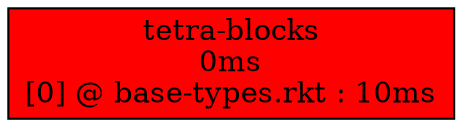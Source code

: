digraph Profile {
splines="true"
g2892 [label="tetra-blocks\n0ms\n[0] @ base-types.rkt : 10ms", style=filled, shape="box", fillcolor="1,1.0,1"];
}
